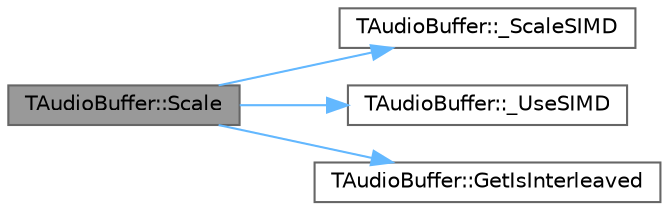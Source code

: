 digraph "TAudioBuffer::Scale"
{
 // INTERACTIVE_SVG=YES
 // LATEX_PDF_SIZE
  bgcolor="transparent";
  edge [fontname=Helvetica,fontsize=10,labelfontname=Helvetica,labelfontsize=10];
  node [fontname=Helvetica,fontsize=10,shape=box,height=0.2,width=0.4];
  rankdir="LR";
  Node1 [id="Node000001",label="TAudioBuffer::Scale",height=0.2,width=0.4,color="gray40", fillcolor="grey60", style="filled", fontcolor="black",tooltip=" "];
  Node1 -> Node2 [id="edge1_Node000001_Node000002",color="steelblue1",style="solid",tooltip=" "];
  Node2 [id="Node000002",label="TAudioBuffer::_ScaleSIMD",height=0.2,width=0.4,color="grey40", fillcolor="white", style="filled",URL="$d6/d2f/classTAudioBuffer.html#ac631756b1aa031ae02505ebcc98520f9",tooltip=" "];
  Node1 -> Node3 [id="edge2_Node000001_Node000003",color="steelblue1",style="solid",tooltip=" "];
  Node3 [id="Node000003",label="TAudioBuffer::_UseSIMD",height=0.2,width=0.4,color="grey40", fillcolor="white", style="filled",URL="$d6/d2f/classTAudioBuffer.html#ada07db65a45928496ec036cefd74bfa4",tooltip=" "];
  Node1 -> Node4 [id="edge3_Node000001_Node000004",color="steelblue1",style="solid",tooltip=" "];
  Node4 [id="Node000004",label="TAudioBuffer::GetIsInterleaved",height=0.2,width=0.4,color="grey40", fillcolor="white", style="filled",URL="$d6/d2f/classTAudioBuffer.html#ab1f4aea221d2927673dd450372cbfcee",tooltip=" "];
}
